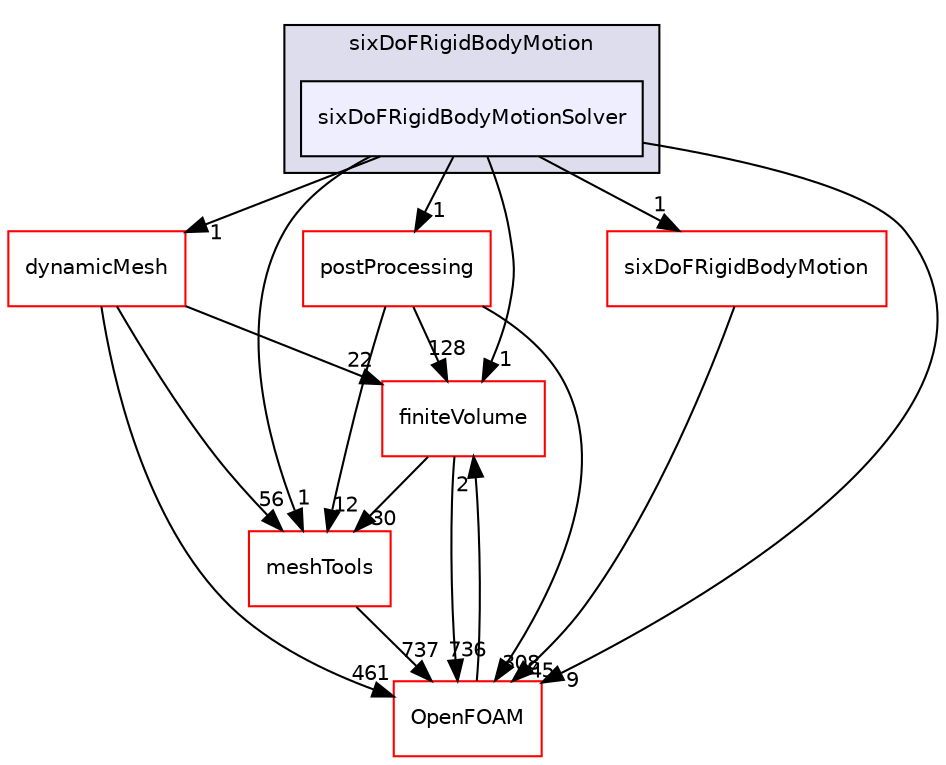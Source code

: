 digraph "src/sixDoFRigidBodyMotion/sixDoFRigidBodyMotionSolver" {
  bgcolor=transparent;
  compound=true
  node [ fontsize="10", fontname="Helvetica"];
  edge [ labelfontsize="10", labelfontname="Helvetica"];
  subgraph clusterdir_a5b93d9ceb327a1197b724c6aefedcbd {
    graph [ bgcolor="#ddddee", pencolor="black", label="sixDoFRigidBodyMotion" fontname="Helvetica", fontsize="10", URL="dir_a5b93d9ceb327a1197b724c6aefedcbd.html"]
  dir_2bd0b39f0bfdd95a06f132e0ee9669a2 [shape=box, label="sixDoFRigidBodyMotionSolver", style="filled", fillcolor="#eeeeff", pencolor="black", URL="dir_2bd0b39f0bfdd95a06f132e0ee9669a2.html"];
  }
  dir_9bd15774b555cf7259a6fa18f99fe99b [shape=box label="finiteVolume" color="red" URL="dir_9bd15774b555cf7259a6fa18f99fe99b.html"];
  dir_ae30ad0bef50cf391b24c614251bb9fd [shape=box label="meshTools" color="red" URL="dir_ae30ad0bef50cf391b24c614251bb9fd.html"];
  dir_63742796c427c97a292c80f7db71da36 [shape=box label="dynamicMesh" color="red" URL="dir_63742796c427c97a292c80f7db71da36.html"];
  dir_7bf5f2e6b4a44539c2947a2841ca313c [shape=box label="sixDoFRigidBodyMotion" color="red" URL="dir_7bf5f2e6b4a44539c2947a2841ca313c.html"];
  dir_c5473ff19b20e6ec4dfe5c310b3778a8 [shape=box label="OpenFOAM" color="red" URL="dir_c5473ff19b20e6ec4dfe5c310b3778a8.html"];
  dir_a03451fb51a99aeda64b9111367b1019 [shape=box label="postProcessing" color="red" URL="dir_a03451fb51a99aeda64b9111367b1019.html"];
  dir_9bd15774b555cf7259a6fa18f99fe99b->dir_ae30ad0bef50cf391b24c614251bb9fd [headlabel="30", labeldistance=1.5 headhref="dir_000894_001742.html"];
  dir_9bd15774b555cf7259a6fa18f99fe99b->dir_c5473ff19b20e6ec4dfe5c310b3778a8 [headlabel="736", labeldistance=1.5 headhref="dir_000894_001888.html"];
  dir_ae30ad0bef50cf391b24c614251bb9fd->dir_c5473ff19b20e6ec4dfe5c310b3778a8 [headlabel="737", labeldistance=1.5 headhref="dir_001742_001888.html"];
  dir_63742796c427c97a292c80f7db71da36->dir_9bd15774b555cf7259a6fa18f99fe99b [headlabel="22", labeldistance=1.5 headhref="dir_000802_000894.html"];
  dir_63742796c427c97a292c80f7db71da36->dir_ae30ad0bef50cf391b24c614251bb9fd [headlabel="56", labeldistance=1.5 headhref="dir_000802_001742.html"];
  dir_63742796c427c97a292c80f7db71da36->dir_c5473ff19b20e6ec4dfe5c310b3778a8 [headlabel="461", labeldistance=1.5 headhref="dir_000802_001888.html"];
  dir_7bf5f2e6b4a44539c2947a2841ca313c->dir_c5473ff19b20e6ec4dfe5c310b3778a8 [headlabel="45", labeldistance=1.5 headhref="dir_002658_001888.html"];
  dir_c5473ff19b20e6ec4dfe5c310b3778a8->dir_9bd15774b555cf7259a6fa18f99fe99b [headlabel="2", labeldistance=1.5 headhref="dir_001888_000894.html"];
  dir_2bd0b39f0bfdd95a06f132e0ee9669a2->dir_9bd15774b555cf7259a6fa18f99fe99b [headlabel="1", labeldistance=1.5 headhref="dir_002674_000894.html"];
  dir_2bd0b39f0bfdd95a06f132e0ee9669a2->dir_ae30ad0bef50cf391b24c614251bb9fd [headlabel="1", labeldistance=1.5 headhref="dir_002674_001742.html"];
  dir_2bd0b39f0bfdd95a06f132e0ee9669a2->dir_63742796c427c97a292c80f7db71da36 [headlabel="1", labeldistance=1.5 headhref="dir_002674_000802.html"];
  dir_2bd0b39f0bfdd95a06f132e0ee9669a2->dir_7bf5f2e6b4a44539c2947a2841ca313c [headlabel="1", labeldistance=1.5 headhref="dir_002674_002658.html"];
  dir_2bd0b39f0bfdd95a06f132e0ee9669a2->dir_c5473ff19b20e6ec4dfe5c310b3778a8 [headlabel="9", labeldistance=1.5 headhref="dir_002674_001888.html"];
  dir_2bd0b39f0bfdd95a06f132e0ee9669a2->dir_a03451fb51a99aeda64b9111367b1019 [headlabel="1", labeldistance=1.5 headhref="dir_002674_000927.html"];
  dir_a03451fb51a99aeda64b9111367b1019->dir_9bd15774b555cf7259a6fa18f99fe99b [headlabel="128", labeldistance=1.5 headhref="dir_000927_000894.html"];
  dir_a03451fb51a99aeda64b9111367b1019->dir_ae30ad0bef50cf391b24c614251bb9fd [headlabel="12", labeldistance=1.5 headhref="dir_000927_001742.html"];
  dir_a03451fb51a99aeda64b9111367b1019->dir_c5473ff19b20e6ec4dfe5c310b3778a8 [headlabel="308", labeldistance=1.5 headhref="dir_000927_001888.html"];
}
